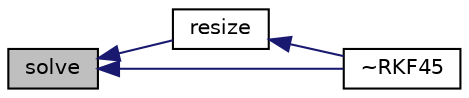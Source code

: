 digraph "solve"
{
  bgcolor="transparent";
  edge [fontname="Helvetica",fontsize="10",labelfontname="Helvetica",labelfontsize="10"];
  node [fontname="Helvetica",fontsize="10",shape=record];
  rankdir="LR";
  Node132 [label="solve",height=0.2,width=0.4,color="black", fillcolor="grey75", style="filled", fontcolor="black"];
  Node132 -> Node133 [dir="back",color="midnightblue",fontsize="10",style="solid",fontname="Helvetica"];
  Node133 [label="resize",height=0.2,width=0.4,color="black",URL="$a26705.html#a6f8c40b3cee982c73152b661f079e3c4",tooltip="Resize the ODE solver. "];
  Node133 -> Node134 [dir="back",color="midnightblue",fontsize="10",style="solid",fontname="Helvetica"];
  Node134 [label="~RKF45",height=0.2,width=0.4,color="black",URL="$a26705.html#a889bf4b2b00d9ea5d96022225167ad3c",tooltip="Destructor. "];
  Node132 -> Node134 [dir="back",color="midnightblue",fontsize="10",style="solid",fontname="Helvetica"];
}
